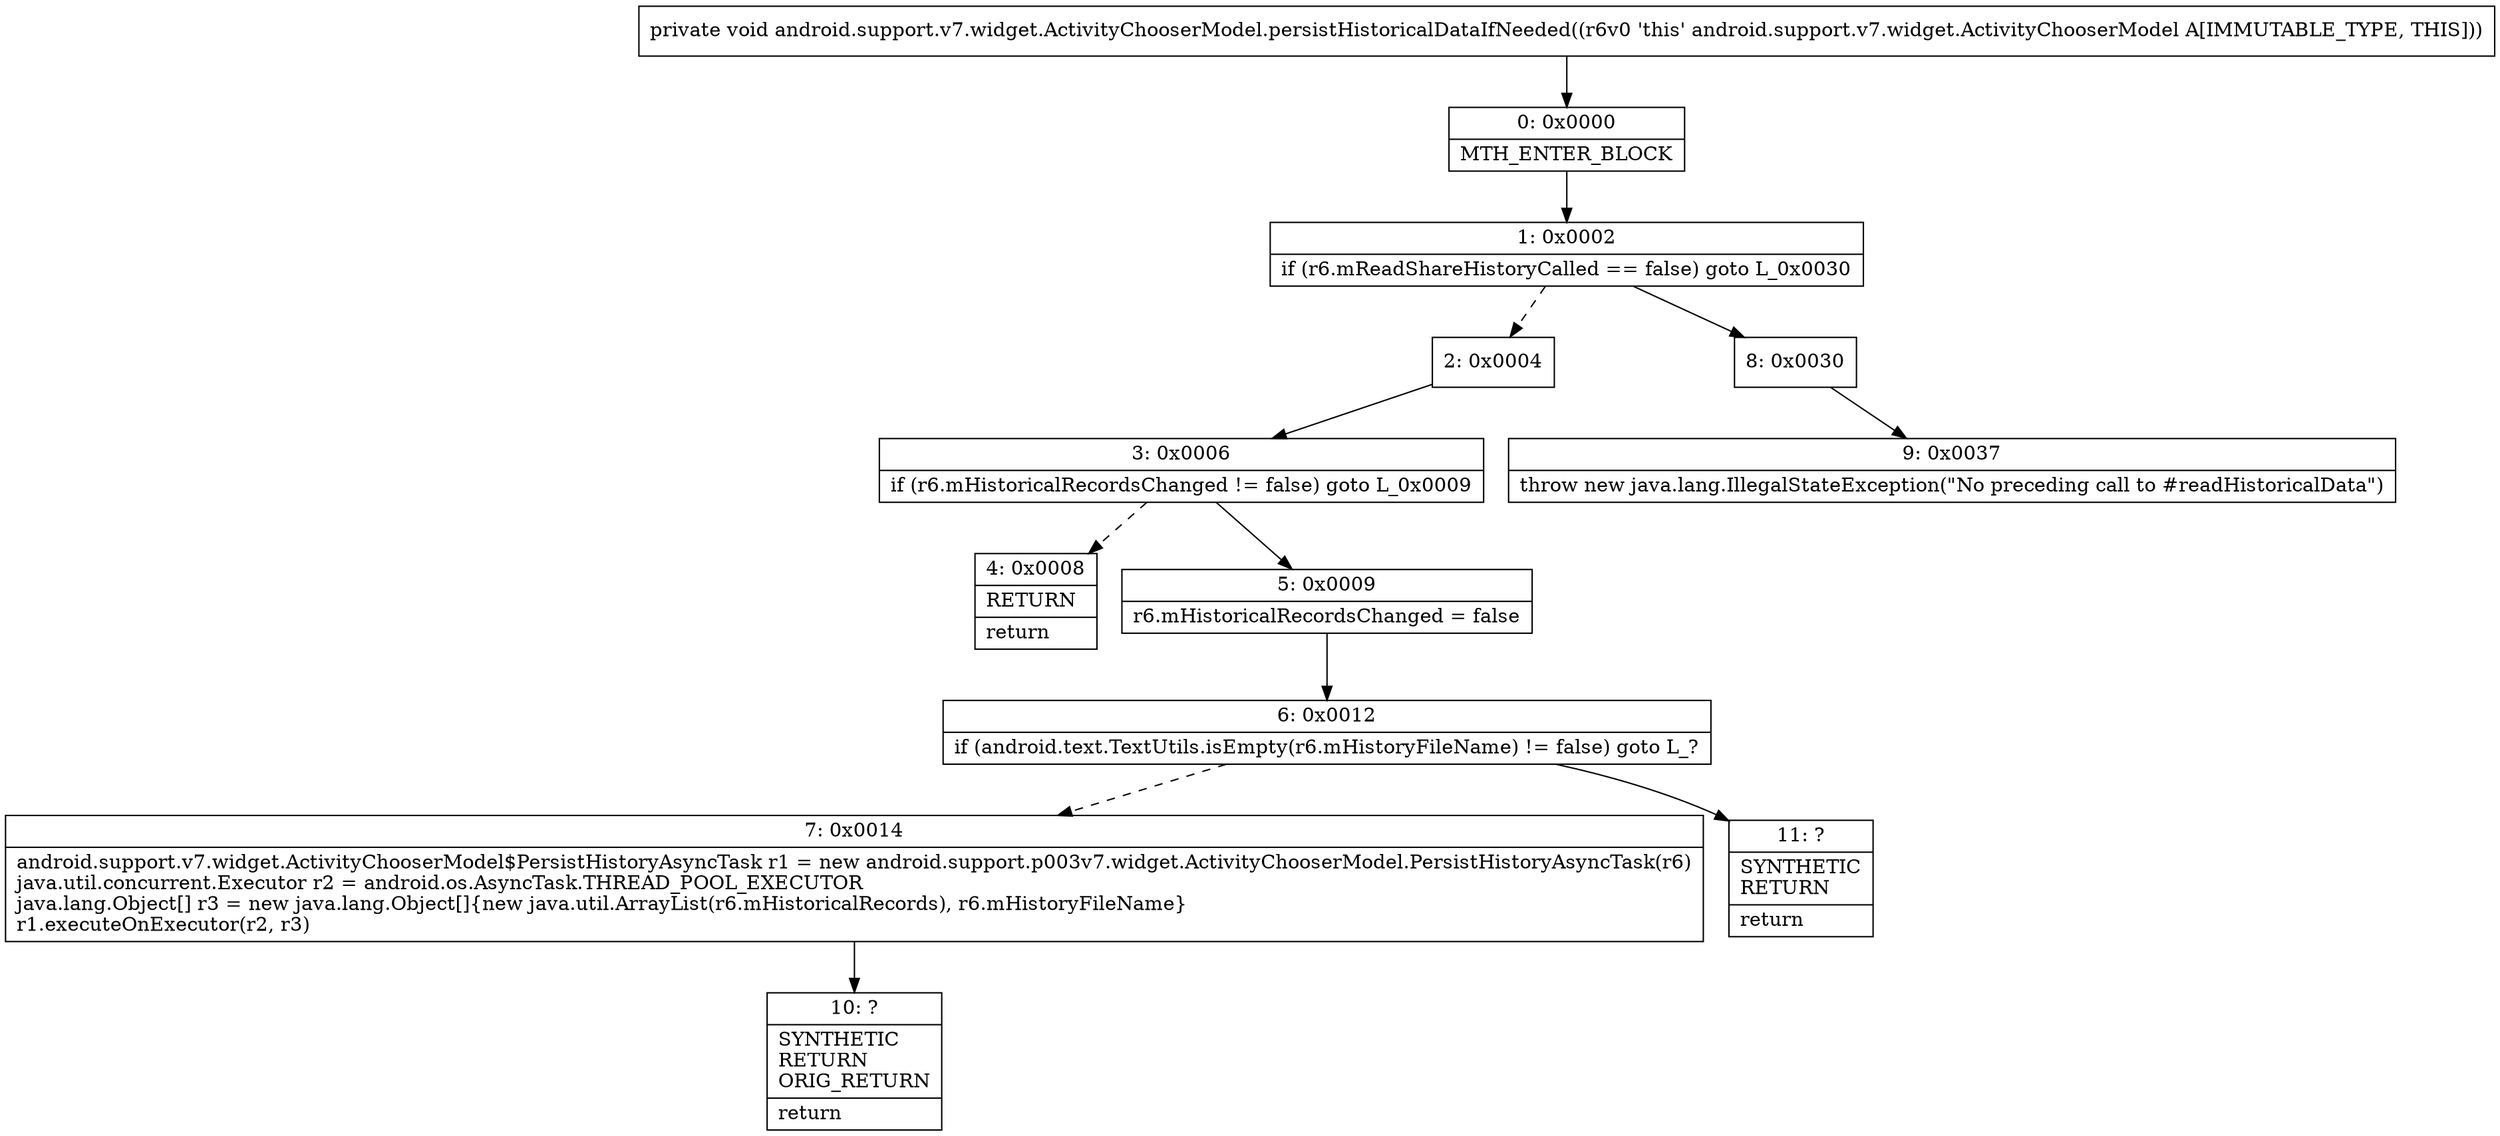 digraph "CFG forandroid.support.v7.widget.ActivityChooserModel.persistHistoricalDataIfNeeded()V" {
Node_0 [shape=record,label="{0\:\ 0x0000|MTH_ENTER_BLOCK\l}"];
Node_1 [shape=record,label="{1\:\ 0x0002|if (r6.mReadShareHistoryCalled == false) goto L_0x0030\l}"];
Node_2 [shape=record,label="{2\:\ 0x0004}"];
Node_3 [shape=record,label="{3\:\ 0x0006|if (r6.mHistoricalRecordsChanged != false) goto L_0x0009\l}"];
Node_4 [shape=record,label="{4\:\ 0x0008|RETURN\l|return\l}"];
Node_5 [shape=record,label="{5\:\ 0x0009|r6.mHistoricalRecordsChanged = false\l}"];
Node_6 [shape=record,label="{6\:\ 0x0012|if (android.text.TextUtils.isEmpty(r6.mHistoryFileName) != false) goto L_?\l}"];
Node_7 [shape=record,label="{7\:\ 0x0014|android.support.v7.widget.ActivityChooserModel$PersistHistoryAsyncTask r1 = new android.support.p003v7.widget.ActivityChooserModel.PersistHistoryAsyncTask(r6)\ljava.util.concurrent.Executor r2 = android.os.AsyncTask.THREAD_POOL_EXECUTOR\ljava.lang.Object[] r3 = new java.lang.Object[]\{new java.util.ArrayList(r6.mHistoricalRecords), r6.mHistoryFileName\}\lr1.executeOnExecutor(r2, r3)\l}"];
Node_8 [shape=record,label="{8\:\ 0x0030}"];
Node_9 [shape=record,label="{9\:\ 0x0037|throw new java.lang.IllegalStateException(\"No preceding call to #readHistoricalData\")\l}"];
Node_10 [shape=record,label="{10\:\ ?|SYNTHETIC\lRETURN\lORIG_RETURN\l|return\l}"];
Node_11 [shape=record,label="{11\:\ ?|SYNTHETIC\lRETURN\l|return\l}"];
MethodNode[shape=record,label="{private void android.support.v7.widget.ActivityChooserModel.persistHistoricalDataIfNeeded((r6v0 'this' android.support.v7.widget.ActivityChooserModel A[IMMUTABLE_TYPE, THIS])) }"];
MethodNode -> Node_0;
Node_0 -> Node_1;
Node_1 -> Node_2[style=dashed];
Node_1 -> Node_8;
Node_2 -> Node_3;
Node_3 -> Node_4[style=dashed];
Node_3 -> Node_5;
Node_5 -> Node_6;
Node_6 -> Node_7[style=dashed];
Node_6 -> Node_11;
Node_7 -> Node_10;
Node_8 -> Node_9;
}

